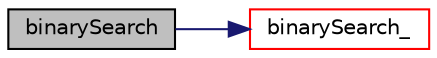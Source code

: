 digraph "binarySearch"
{
 // LATEX_PDF_SIZE
  edge [fontname="Helvetica",fontsize="10",labelfontname="Helvetica",labelfontsize="10"];
  node [fontname="Helvetica",fontsize="10",shape=record];
  rankdir="LR";
  Node1 [label="binarySearch",height=0.2,width=0.4,color="black", fillcolor="grey75", style="filled", fontcolor="black",tooltip="On DEVICE and HOST calls."];
  Node1 -> Node2 [color="midnightblue",fontsize="10",style="solid",fontname="Helvetica"];
  Node2 [label="binarySearch_",height=0.2,width=0.4,color="red", fillcolor="white", style="filled",URL="$namespacepFlow.html#a01a1ac8949c532ccfe17bae82fde87cf",tooltip=" "];
}
